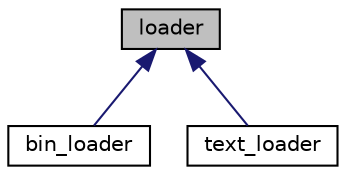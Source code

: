 digraph "loader"
{
 // LATEX_PDF_SIZE
  edge [fontname="Helvetica",fontsize="10",labelfontname="Helvetica",labelfontsize="10"];
  node [fontname="Helvetica",fontsize="10",shape=record];
  Node1 [label="loader",height=0.2,width=0.4,color="black", fillcolor="grey75", style="filled", fontcolor="black",tooltip="Loader is an abstract class used to load data from a source file in an object that inherits from stor..."];
  Node1 -> Node2 [dir="back",color="midnightblue",fontsize="10",style="solid",fontname="Helvetica"];
  Node2 [label="bin_loader",height=0.2,width=0.4,color="black", fillcolor="white", style="filled",URL="$classbin__loader.html",tooltip="bin_loader implements the loader class to load data from a binary file in an object that inherits fro..."];
  Node1 -> Node3 [dir="back",color="midnightblue",fontsize="10",style="solid",fontname="Helvetica"];
  Node3 [label="text_loader",height=0.2,width=0.4,color="black", fillcolor="white", style="filled",URL="$classtext__loader.html",tooltip="text_loader implements the loader class to load data from a text file in an object that inherits from..."];
}

